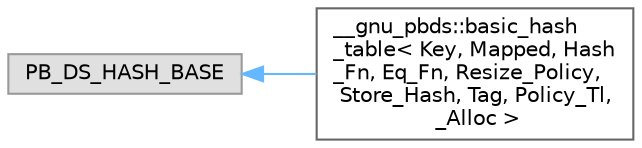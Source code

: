 digraph "Graphical Class Hierarchy"
{
 // LATEX_PDF_SIZE
  bgcolor="transparent";
  edge [fontname=Helvetica,fontsize=10,labelfontname=Helvetica,labelfontsize=10];
  node [fontname=Helvetica,fontsize=10,shape=box,height=0.2,width=0.4];
  rankdir="LR";
  Node0 [id="Node000000",label="PB_DS_HASH_BASE",height=0.2,width=0.4,color="grey60", fillcolor="#E0E0E0", style="filled",tooltip=" "];
  Node0 -> Node1 [id="edge326_Node000000_Node000001",dir="back",color="steelblue1",style="solid",tooltip=" "];
  Node1 [id="Node000001",label="__gnu_pbds::basic_hash\l_table\< Key, Mapped, Hash\l_Fn, Eq_Fn, Resize_Policy,\l Store_Hash, Tag, Policy_Tl,\l _Alloc \>",height=0.2,width=0.4,color="grey40", fillcolor="white", style="filled",URL="$class____gnu__pbds_1_1basic__hash__table.html",tooltip=" "];
}
